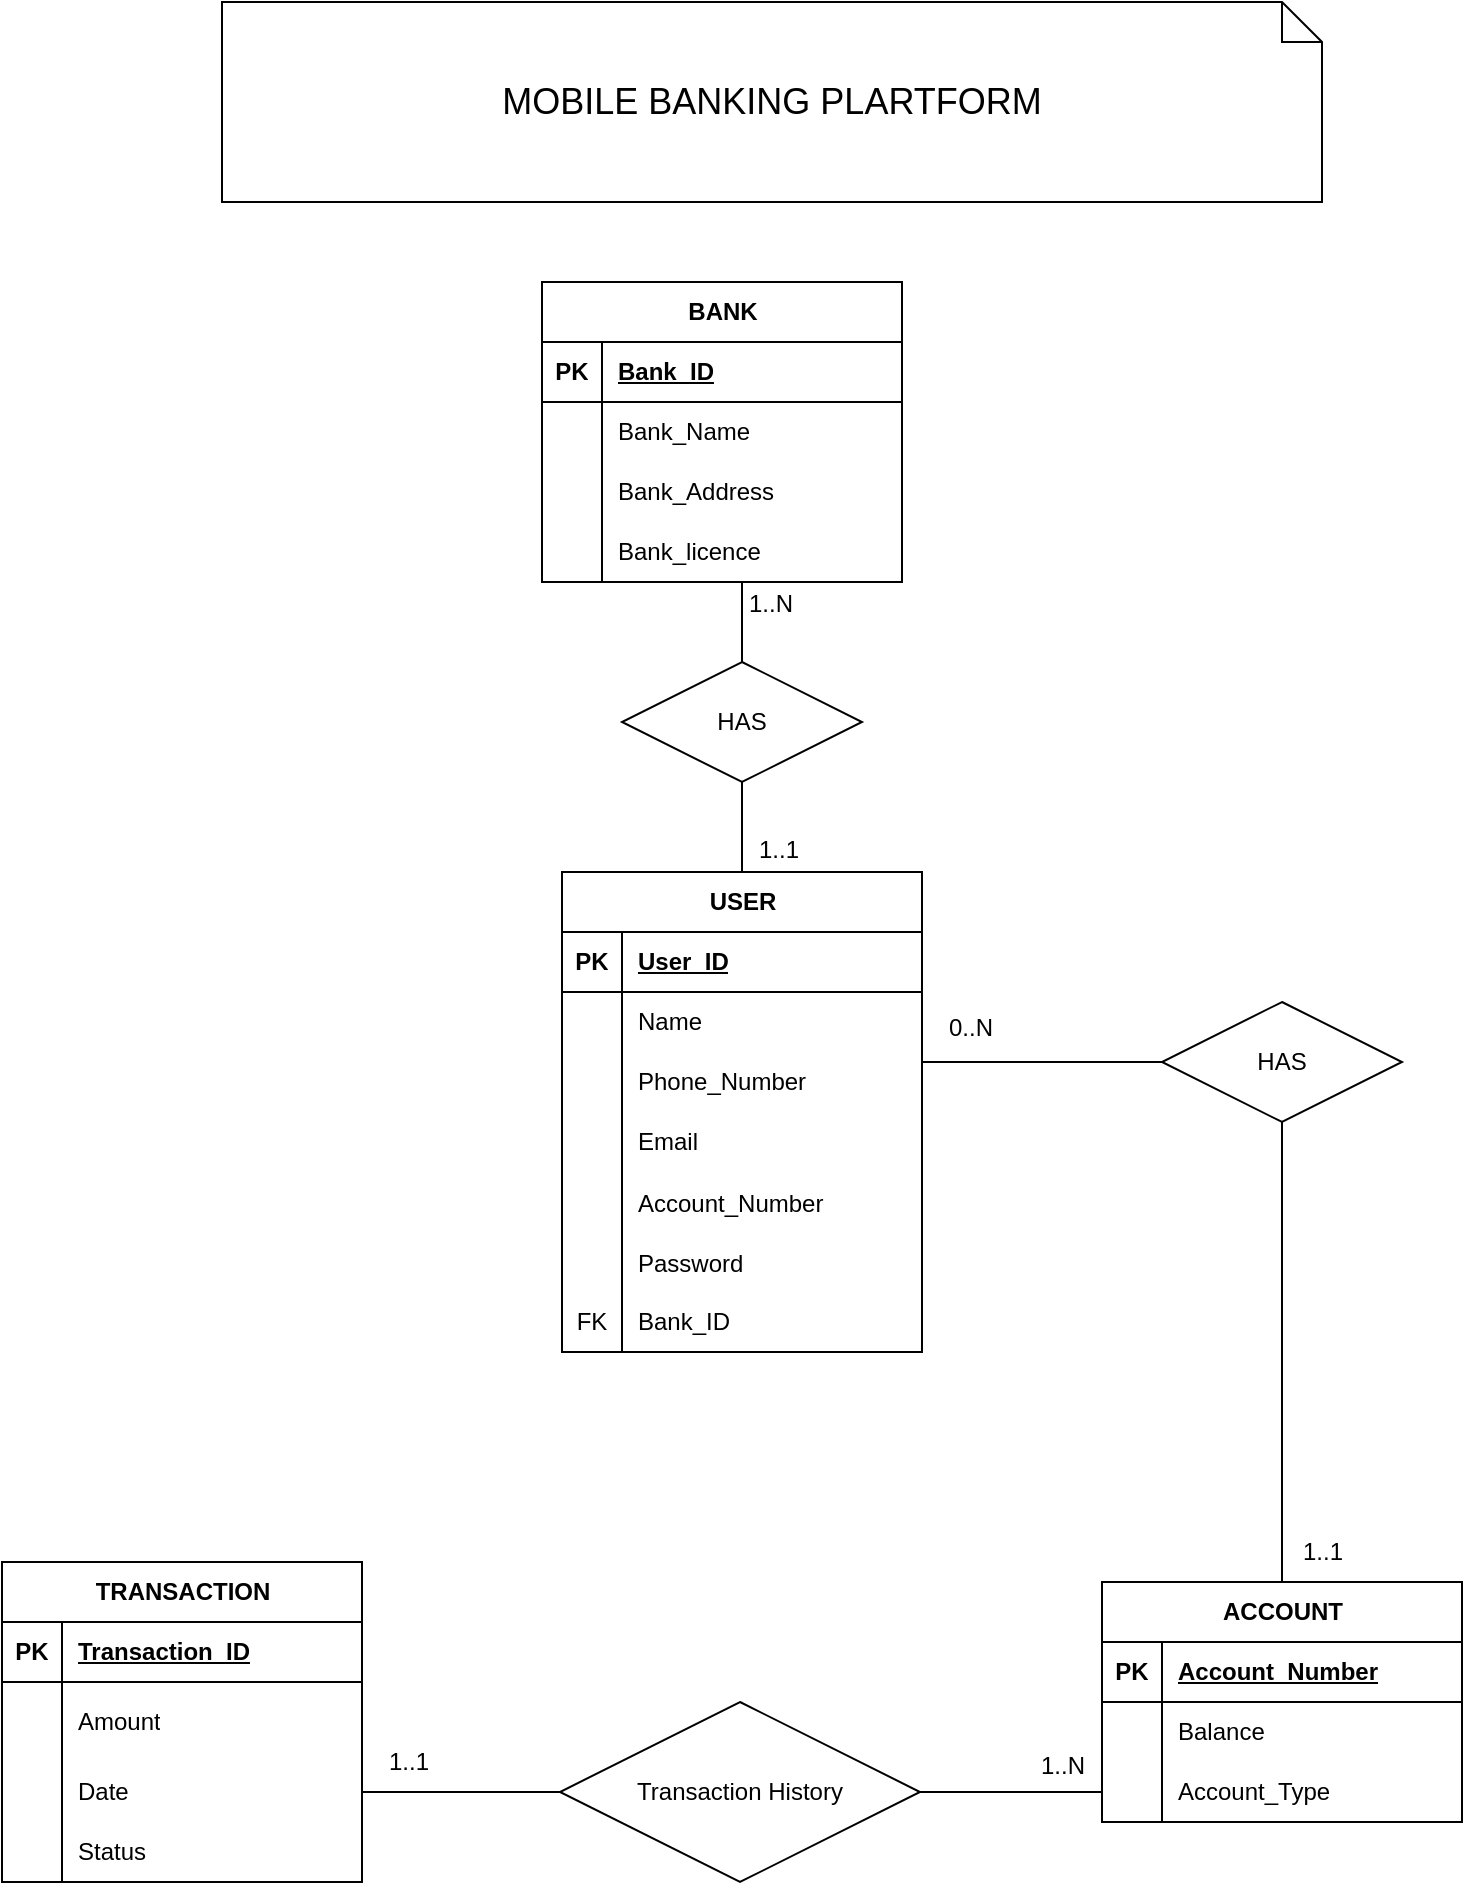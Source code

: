 <mxfile version="22.0.3" type="device">
  <diagram id="R2lEEEUBdFMjLlhIrx00" name="Page-1">
    <mxGraphModel dx="2220" dy="960" grid="1" gridSize="10" guides="1" tooltips="1" connect="1" arrows="1" fold="1" page="1" pageScale="1" pageWidth="850" pageHeight="1100" math="0" shadow="0" extFonts="Permanent Marker^https://fonts.googleapis.com/css?family=Permanent+Marker">
      <root>
        <mxCell id="0" />
        <mxCell id="1" parent="0" />
        <mxCell id="Q4eMaJO5JrYOlhaHq2st-14" value="TRANSACTION" style="shape=table;startSize=30;container=1;collapsible=1;childLayout=tableLayout;fixedRows=1;rowLines=0;fontStyle=1;align=center;resizeLast=1;html=1;" vertex="1" parent="1">
          <mxGeometry x="20" y="820" width="180" height="160" as="geometry" />
        </mxCell>
        <mxCell id="Q4eMaJO5JrYOlhaHq2st-15" value="" style="shape=tableRow;horizontal=0;startSize=0;swimlaneHead=0;swimlaneBody=0;fillColor=none;collapsible=0;dropTarget=0;points=[[0,0.5],[1,0.5]];portConstraint=eastwest;top=0;left=0;right=0;bottom=1;" vertex="1" parent="Q4eMaJO5JrYOlhaHq2st-14">
          <mxGeometry y="30" width="180" height="30" as="geometry" />
        </mxCell>
        <mxCell id="Q4eMaJO5JrYOlhaHq2st-16" value="PK" style="shape=partialRectangle;connectable=0;fillColor=none;top=0;left=0;bottom=0;right=0;fontStyle=1;overflow=hidden;whiteSpace=wrap;html=1;" vertex="1" parent="Q4eMaJO5JrYOlhaHq2st-15">
          <mxGeometry width="30" height="30" as="geometry">
            <mxRectangle width="30" height="30" as="alternateBounds" />
          </mxGeometry>
        </mxCell>
        <mxCell id="Q4eMaJO5JrYOlhaHq2st-17" value="Transaction_ID" style="shape=partialRectangle;connectable=0;fillColor=none;top=0;left=0;bottom=0;right=0;align=left;spacingLeft=6;fontStyle=5;overflow=hidden;whiteSpace=wrap;html=1;" vertex="1" parent="Q4eMaJO5JrYOlhaHq2st-15">
          <mxGeometry x="30" width="150" height="30" as="geometry">
            <mxRectangle width="150" height="30" as="alternateBounds" />
          </mxGeometry>
        </mxCell>
        <mxCell id="Q4eMaJO5JrYOlhaHq2st-18" value="" style="shape=tableRow;horizontal=0;startSize=0;swimlaneHead=0;swimlaneBody=0;fillColor=none;collapsible=0;dropTarget=0;points=[[0,0.5],[1,0.5]];portConstraint=eastwest;top=0;left=0;right=0;bottom=0;" vertex="1" parent="Q4eMaJO5JrYOlhaHq2st-14">
          <mxGeometry y="60" width="180" height="40" as="geometry" />
        </mxCell>
        <mxCell id="Q4eMaJO5JrYOlhaHq2st-19" value="" style="shape=partialRectangle;connectable=0;fillColor=none;top=0;left=0;bottom=0;right=0;editable=1;overflow=hidden;whiteSpace=wrap;html=1;" vertex="1" parent="Q4eMaJO5JrYOlhaHq2st-18">
          <mxGeometry width="30" height="40" as="geometry">
            <mxRectangle width="30" height="40" as="alternateBounds" />
          </mxGeometry>
        </mxCell>
        <mxCell id="Q4eMaJO5JrYOlhaHq2st-20" value="Amount" style="shape=partialRectangle;connectable=0;fillColor=none;top=0;left=0;bottom=0;right=0;align=left;spacingLeft=6;overflow=hidden;whiteSpace=wrap;html=1;" vertex="1" parent="Q4eMaJO5JrYOlhaHq2st-18">
          <mxGeometry x="30" width="150" height="40" as="geometry">
            <mxRectangle width="150" height="40" as="alternateBounds" />
          </mxGeometry>
        </mxCell>
        <mxCell id="Q4eMaJO5JrYOlhaHq2st-21" value="" style="shape=tableRow;horizontal=0;startSize=0;swimlaneHead=0;swimlaneBody=0;fillColor=none;collapsible=0;dropTarget=0;points=[[0,0.5],[1,0.5]];portConstraint=eastwest;top=0;left=0;right=0;bottom=0;" vertex="1" parent="Q4eMaJO5JrYOlhaHq2st-14">
          <mxGeometry y="100" width="180" height="30" as="geometry" />
        </mxCell>
        <mxCell id="Q4eMaJO5JrYOlhaHq2st-22" value="" style="shape=partialRectangle;connectable=0;fillColor=none;top=0;left=0;bottom=0;right=0;editable=1;overflow=hidden;whiteSpace=wrap;html=1;" vertex="1" parent="Q4eMaJO5JrYOlhaHq2st-21">
          <mxGeometry width="30" height="30" as="geometry">
            <mxRectangle width="30" height="30" as="alternateBounds" />
          </mxGeometry>
        </mxCell>
        <mxCell id="Q4eMaJO5JrYOlhaHq2st-23" value="Date" style="shape=partialRectangle;connectable=0;fillColor=none;top=0;left=0;bottom=0;right=0;align=left;spacingLeft=6;overflow=hidden;whiteSpace=wrap;html=1;" vertex="1" parent="Q4eMaJO5JrYOlhaHq2st-21">
          <mxGeometry x="30" width="150" height="30" as="geometry">
            <mxRectangle width="150" height="30" as="alternateBounds" />
          </mxGeometry>
        </mxCell>
        <mxCell id="Q4eMaJO5JrYOlhaHq2st-24" value="" style="shape=tableRow;horizontal=0;startSize=0;swimlaneHead=0;swimlaneBody=0;fillColor=none;collapsible=0;dropTarget=0;points=[[0,0.5],[1,0.5]];portConstraint=eastwest;top=0;left=0;right=0;bottom=0;" vertex="1" parent="Q4eMaJO5JrYOlhaHq2st-14">
          <mxGeometry y="130" width="180" height="30" as="geometry" />
        </mxCell>
        <mxCell id="Q4eMaJO5JrYOlhaHq2st-25" value="" style="shape=partialRectangle;connectable=0;fillColor=none;top=0;left=0;bottom=0;right=0;editable=1;overflow=hidden;whiteSpace=wrap;html=1;" vertex="1" parent="Q4eMaJO5JrYOlhaHq2st-24">
          <mxGeometry width="30" height="30" as="geometry">
            <mxRectangle width="30" height="30" as="alternateBounds" />
          </mxGeometry>
        </mxCell>
        <mxCell id="Q4eMaJO5JrYOlhaHq2st-26" value="Status" style="shape=partialRectangle;connectable=0;fillColor=none;top=0;left=0;bottom=0;right=0;align=left;spacingLeft=6;overflow=hidden;whiteSpace=wrap;html=1;" vertex="1" parent="Q4eMaJO5JrYOlhaHq2st-24">
          <mxGeometry x="30" width="150" height="30" as="geometry">
            <mxRectangle width="150" height="30" as="alternateBounds" />
          </mxGeometry>
        </mxCell>
        <mxCell id="Q4eMaJO5JrYOlhaHq2st-27" value="ACCOUNT" style="shape=table;startSize=30;container=1;collapsible=1;childLayout=tableLayout;fixedRows=1;rowLines=0;fontStyle=1;align=center;resizeLast=1;html=1;" vertex="1" parent="1">
          <mxGeometry x="570" y="830" width="180" height="120" as="geometry" />
        </mxCell>
        <mxCell id="Q4eMaJO5JrYOlhaHq2st-28" value="" style="shape=tableRow;horizontal=0;startSize=0;swimlaneHead=0;swimlaneBody=0;fillColor=none;collapsible=0;dropTarget=0;points=[[0,0.5],[1,0.5]];portConstraint=eastwest;top=0;left=0;right=0;bottom=1;" vertex="1" parent="Q4eMaJO5JrYOlhaHq2st-27">
          <mxGeometry y="30" width="180" height="30" as="geometry" />
        </mxCell>
        <mxCell id="Q4eMaJO5JrYOlhaHq2st-29" value="PK" style="shape=partialRectangle;connectable=0;fillColor=none;top=0;left=0;bottom=0;right=0;fontStyle=1;overflow=hidden;whiteSpace=wrap;html=1;" vertex="1" parent="Q4eMaJO5JrYOlhaHq2st-28">
          <mxGeometry width="30" height="30" as="geometry">
            <mxRectangle width="30" height="30" as="alternateBounds" />
          </mxGeometry>
        </mxCell>
        <mxCell id="Q4eMaJO5JrYOlhaHq2st-30" value="Account_Number" style="shape=partialRectangle;connectable=0;fillColor=none;top=0;left=0;bottom=0;right=0;align=left;spacingLeft=6;fontStyle=5;overflow=hidden;whiteSpace=wrap;html=1;" vertex="1" parent="Q4eMaJO5JrYOlhaHq2st-28">
          <mxGeometry x="30" width="150" height="30" as="geometry">
            <mxRectangle width="150" height="30" as="alternateBounds" />
          </mxGeometry>
        </mxCell>
        <mxCell id="Q4eMaJO5JrYOlhaHq2st-31" value="" style="shape=tableRow;horizontal=0;startSize=0;swimlaneHead=0;swimlaneBody=0;fillColor=none;collapsible=0;dropTarget=0;points=[[0,0.5],[1,0.5]];portConstraint=eastwest;top=0;left=0;right=0;bottom=0;" vertex="1" parent="Q4eMaJO5JrYOlhaHq2st-27">
          <mxGeometry y="60" width="180" height="30" as="geometry" />
        </mxCell>
        <mxCell id="Q4eMaJO5JrYOlhaHq2st-32" value="" style="shape=partialRectangle;connectable=0;fillColor=none;top=0;left=0;bottom=0;right=0;editable=1;overflow=hidden;whiteSpace=wrap;html=1;" vertex="1" parent="Q4eMaJO5JrYOlhaHq2st-31">
          <mxGeometry width="30" height="30" as="geometry">
            <mxRectangle width="30" height="30" as="alternateBounds" />
          </mxGeometry>
        </mxCell>
        <mxCell id="Q4eMaJO5JrYOlhaHq2st-33" value="Balance" style="shape=partialRectangle;connectable=0;fillColor=none;top=0;left=0;bottom=0;right=0;align=left;spacingLeft=6;overflow=hidden;whiteSpace=wrap;html=1;" vertex="1" parent="Q4eMaJO5JrYOlhaHq2st-31">
          <mxGeometry x="30" width="150" height="30" as="geometry">
            <mxRectangle width="150" height="30" as="alternateBounds" />
          </mxGeometry>
        </mxCell>
        <mxCell id="Q4eMaJO5JrYOlhaHq2st-34" value="" style="shape=tableRow;horizontal=0;startSize=0;swimlaneHead=0;swimlaneBody=0;fillColor=none;collapsible=0;dropTarget=0;points=[[0,0.5],[1,0.5]];portConstraint=eastwest;top=0;left=0;right=0;bottom=0;" vertex="1" parent="Q4eMaJO5JrYOlhaHq2st-27">
          <mxGeometry y="90" width="180" height="30" as="geometry" />
        </mxCell>
        <mxCell id="Q4eMaJO5JrYOlhaHq2st-35" value="" style="shape=partialRectangle;connectable=0;fillColor=none;top=0;left=0;bottom=0;right=0;editable=1;overflow=hidden;whiteSpace=wrap;html=1;" vertex="1" parent="Q4eMaJO5JrYOlhaHq2st-34">
          <mxGeometry width="30" height="30" as="geometry">
            <mxRectangle width="30" height="30" as="alternateBounds" />
          </mxGeometry>
        </mxCell>
        <mxCell id="Q4eMaJO5JrYOlhaHq2st-36" value="Account_Type" style="shape=partialRectangle;connectable=0;fillColor=none;top=0;left=0;bottom=0;right=0;align=left;spacingLeft=6;overflow=hidden;whiteSpace=wrap;html=1;" vertex="1" parent="Q4eMaJO5JrYOlhaHq2st-34">
          <mxGeometry x="30" width="150" height="30" as="geometry">
            <mxRectangle width="150" height="30" as="alternateBounds" />
          </mxGeometry>
        </mxCell>
        <mxCell id="Q4eMaJO5JrYOlhaHq2st-40" value="USER" style="shape=table;startSize=30;container=1;collapsible=1;childLayout=tableLayout;fixedRows=1;rowLines=0;fontStyle=1;align=center;resizeLast=1;html=1;" vertex="1" parent="1">
          <mxGeometry x="300" y="475" width="180" height="240" as="geometry" />
        </mxCell>
        <mxCell id="Q4eMaJO5JrYOlhaHq2st-41" value="" style="shape=tableRow;horizontal=0;startSize=0;swimlaneHead=0;swimlaneBody=0;fillColor=none;collapsible=0;dropTarget=0;points=[[0,0.5],[1,0.5]];portConstraint=eastwest;top=0;left=0;right=0;bottom=1;" vertex="1" parent="Q4eMaJO5JrYOlhaHq2st-40">
          <mxGeometry y="30" width="180" height="30" as="geometry" />
        </mxCell>
        <mxCell id="Q4eMaJO5JrYOlhaHq2st-42" value="PK" style="shape=partialRectangle;connectable=0;fillColor=none;top=0;left=0;bottom=0;right=0;fontStyle=1;overflow=hidden;whiteSpace=wrap;html=1;" vertex="1" parent="Q4eMaJO5JrYOlhaHq2st-41">
          <mxGeometry width="30" height="30" as="geometry">
            <mxRectangle width="30" height="30" as="alternateBounds" />
          </mxGeometry>
        </mxCell>
        <mxCell id="Q4eMaJO5JrYOlhaHq2st-43" value="User_ID" style="shape=partialRectangle;connectable=0;fillColor=none;top=0;left=0;bottom=0;right=0;align=left;spacingLeft=6;fontStyle=5;overflow=hidden;whiteSpace=wrap;html=1;" vertex="1" parent="Q4eMaJO5JrYOlhaHq2st-41">
          <mxGeometry x="30" width="150" height="30" as="geometry">
            <mxRectangle width="150" height="30" as="alternateBounds" />
          </mxGeometry>
        </mxCell>
        <mxCell id="Q4eMaJO5JrYOlhaHq2st-44" value="" style="shape=tableRow;horizontal=0;startSize=0;swimlaneHead=0;swimlaneBody=0;fillColor=none;collapsible=0;dropTarget=0;points=[[0,0.5],[1,0.5]];portConstraint=eastwest;top=0;left=0;right=0;bottom=0;" vertex="1" parent="Q4eMaJO5JrYOlhaHq2st-40">
          <mxGeometry y="60" width="180" height="30" as="geometry" />
        </mxCell>
        <mxCell id="Q4eMaJO5JrYOlhaHq2st-45" value="" style="shape=partialRectangle;connectable=0;fillColor=none;top=0;left=0;bottom=0;right=0;editable=1;overflow=hidden;whiteSpace=wrap;html=1;" vertex="1" parent="Q4eMaJO5JrYOlhaHq2st-44">
          <mxGeometry width="30" height="30" as="geometry">
            <mxRectangle width="30" height="30" as="alternateBounds" />
          </mxGeometry>
        </mxCell>
        <mxCell id="Q4eMaJO5JrYOlhaHq2st-46" value="Name" style="shape=partialRectangle;connectable=0;fillColor=none;top=0;left=0;bottom=0;right=0;align=left;spacingLeft=6;overflow=hidden;whiteSpace=wrap;html=1;" vertex="1" parent="Q4eMaJO5JrYOlhaHq2st-44">
          <mxGeometry x="30" width="150" height="30" as="geometry">
            <mxRectangle width="150" height="30" as="alternateBounds" />
          </mxGeometry>
        </mxCell>
        <mxCell id="Q4eMaJO5JrYOlhaHq2st-47" value="" style="shape=tableRow;horizontal=0;startSize=0;swimlaneHead=0;swimlaneBody=0;fillColor=none;collapsible=0;dropTarget=0;points=[[0,0.5],[1,0.5]];portConstraint=eastwest;top=0;left=0;right=0;bottom=0;" vertex="1" parent="Q4eMaJO5JrYOlhaHq2st-40">
          <mxGeometry y="90" width="180" height="30" as="geometry" />
        </mxCell>
        <mxCell id="Q4eMaJO5JrYOlhaHq2st-48" value="" style="shape=partialRectangle;connectable=0;fillColor=none;top=0;left=0;bottom=0;right=0;editable=1;overflow=hidden;whiteSpace=wrap;html=1;" vertex="1" parent="Q4eMaJO5JrYOlhaHq2st-47">
          <mxGeometry width="30" height="30" as="geometry">
            <mxRectangle width="30" height="30" as="alternateBounds" />
          </mxGeometry>
        </mxCell>
        <mxCell id="Q4eMaJO5JrYOlhaHq2st-49" value="Phone_Number" style="shape=partialRectangle;connectable=0;fillColor=none;top=0;left=0;bottom=0;right=0;align=left;spacingLeft=6;overflow=hidden;whiteSpace=wrap;html=1;" vertex="1" parent="Q4eMaJO5JrYOlhaHq2st-47">
          <mxGeometry x="30" width="150" height="30" as="geometry">
            <mxRectangle width="150" height="30" as="alternateBounds" />
          </mxGeometry>
        </mxCell>
        <mxCell id="Q4eMaJO5JrYOlhaHq2st-50" value="" style="shape=tableRow;horizontal=0;startSize=0;swimlaneHead=0;swimlaneBody=0;fillColor=none;collapsible=0;dropTarget=0;points=[[0,0.5],[1,0.5]];portConstraint=eastwest;top=0;left=0;right=0;bottom=0;" vertex="1" parent="Q4eMaJO5JrYOlhaHq2st-40">
          <mxGeometry y="120" width="180" height="30" as="geometry" />
        </mxCell>
        <mxCell id="Q4eMaJO5JrYOlhaHq2st-51" value="" style="shape=partialRectangle;connectable=0;fillColor=none;top=0;left=0;bottom=0;right=0;editable=1;overflow=hidden;whiteSpace=wrap;html=1;" vertex="1" parent="Q4eMaJO5JrYOlhaHq2st-50">
          <mxGeometry width="30" height="30" as="geometry">
            <mxRectangle width="30" height="30" as="alternateBounds" />
          </mxGeometry>
        </mxCell>
        <mxCell id="Q4eMaJO5JrYOlhaHq2st-52" value="Email" style="shape=partialRectangle;connectable=0;fillColor=none;top=0;left=0;bottom=0;right=0;align=left;spacingLeft=6;overflow=hidden;whiteSpace=wrap;html=1;" vertex="1" parent="Q4eMaJO5JrYOlhaHq2st-50">
          <mxGeometry x="30" width="150" height="30" as="geometry">
            <mxRectangle width="150" height="30" as="alternateBounds" />
          </mxGeometry>
        </mxCell>
        <mxCell id="Q4eMaJO5JrYOlhaHq2st-79" value="" style="shape=tableRow;horizontal=0;startSize=0;swimlaneHead=0;swimlaneBody=0;fillColor=none;collapsible=0;dropTarget=0;points=[[0,0.5],[1,0.5]];portConstraint=eastwest;top=0;left=0;right=0;bottom=0;" vertex="1" parent="Q4eMaJO5JrYOlhaHq2st-40">
          <mxGeometry y="150" width="180" height="30" as="geometry" />
        </mxCell>
        <mxCell id="Q4eMaJO5JrYOlhaHq2st-80" value="" style="shape=partialRectangle;connectable=0;fillColor=none;top=0;left=0;bottom=0;right=0;editable=1;overflow=hidden;" vertex="1" parent="Q4eMaJO5JrYOlhaHq2st-79">
          <mxGeometry width="30" height="30" as="geometry">
            <mxRectangle width="30" height="30" as="alternateBounds" />
          </mxGeometry>
        </mxCell>
        <mxCell id="Q4eMaJO5JrYOlhaHq2st-81" value="Account_Number" style="shape=partialRectangle;connectable=0;fillColor=none;top=0;left=0;bottom=0;right=0;align=left;spacingLeft=6;overflow=hidden;" vertex="1" parent="Q4eMaJO5JrYOlhaHq2st-79">
          <mxGeometry x="30" width="150" height="30" as="geometry">
            <mxRectangle width="150" height="30" as="alternateBounds" />
          </mxGeometry>
        </mxCell>
        <mxCell id="Q4eMaJO5JrYOlhaHq2st-83" value="" style="shape=tableRow;horizontal=0;startSize=0;swimlaneHead=0;swimlaneBody=0;fillColor=none;collapsible=0;dropTarget=0;points=[[0,0.5],[1,0.5]];portConstraint=eastwest;top=0;left=0;right=0;bottom=0;" vertex="1" parent="Q4eMaJO5JrYOlhaHq2st-40">
          <mxGeometry y="180" width="180" height="30" as="geometry" />
        </mxCell>
        <mxCell id="Q4eMaJO5JrYOlhaHq2st-84" value="" style="shape=partialRectangle;connectable=0;fillColor=none;top=0;left=0;bottom=0;right=0;editable=1;overflow=hidden;" vertex="1" parent="Q4eMaJO5JrYOlhaHq2st-83">
          <mxGeometry width="30" height="30" as="geometry">
            <mxRectangle width="30" height="30" as="alternateBounds" />
          </mxGeometry>
        </mxCell>
        <mxCell id="Q4eMaJO5JrYOlhaHq2st-85" value="Password" style="shape=partialRectangle;connectable=0;fillColor=none;top=0;left=0;bottom=0;right=0;align=left;spacingLeft=6;overflow=hidden;" vertex="1" parent="Q4eMaJO5JrYOlhaHq2st-83">
          <mxGeometry x="30" width="150" height="30" as="geometry">
            <mxRectangle width="150" height="30" as="alternateBounds" />
          </mxGeometry>
        </mxCell>
        <mxCell id="Q4eMaJO5JrYOlhaHq2st-91" value="" style="shape=tableRow;horizontal=0;startSize=0;swimlaneHead=0;swimlaneBody=0;fillColor=none;collapsible=0;dropTarget=0;points=[[0,0.5],[1,0.5]];portConstraint=eastwest;top=0;left=0;right=0;bottom=0;" vertex="1" parent="Q4eMaJO5JrYOlhaHq2st-40">
          <mxGeometry y="210" width="180" height="30" as="geometry" />
        </mxCell>
        <mxCell id="Q4eMaJO5JrYOlhaHq2st-92" value="FK" style="shape=partialRectangle;connectable=0;fillColor=none;top=0;left=0;bottom=0;right=0;fontStyle=0;overflow=hidden;whiteSpace=wrap;html=1;" vertex="1" parent="Q4eMaJO5JrYOlhaHq2st-91">
          <mxGeometry width="30" height="30" as="geometry">
            <mxRectangle width="30" height="30" as="alternateBounds" />
          </mxGeometry>
        </mxCell>
        <mxCell id="Q4eMaJO5JrYOlhaHq2st-93" value="Bank_ID" style="shape=partialRectangle;connectable=0;fillColor=none;top=0;left=0;bottom=0;right=0;align=left;spacingLeft=6;fontStyle=0;overflow=hidden;whiteSpace=wrap;html=1;" vertex="1" parent="Q4eMaJO5JrYOlhaHq2st-91">
          <mxGeometry x="30" width="150" height="30" as="geometry">
            <mxRectangle width="150" height="30" as="alternateBounds" />
          </mxGeometry>
        </mxCell>
        <mxCell id="Q4eMaJO5JrYOlhaHq2st-1" value="BANK" style="shape=table;startSize=30;container=1;collapsible=1;childLayout=tableLayout;fixedRows=1;rowLines=0;fontStyle=1;align=center;resizeLast=1;html=1;" vertex="1" parent="1">
          <mxGeometry x="290" y="180" width="180" height="150" as="geometry" />
        </mxCell>
        <mxCell id="Q4eMaJO5JrYOlhaHq2st-2" value="" style="shape=tableRow;horizontal=0;startSize=0;swimlaneHead=0;swimlaneBody=0;fillColor=none;collapsible=0;dropTarget=0;points=[[0,0.5],[1,0.5]];portConstraint=eastwest;top=0;left=0;right=0;bottom=1;" vertex="1" parent="Q4eMaJO5JrYOlhaHq2st-1">
          <mxGeometry y="30" width="180" height="30" as="geometry" />
        </mxCell>
        <mxCell id="Q4eMaJO5JrYOlhaHq2st-3" value="PK" style="shape=partialRectangle;connectable=0;fillColor=none;top=0;left=0;bottom=0;right=0;fontStyle=1;overflow=hidden;whiteSpace=wrap;html=1;" vertex="1" parent="Q4eMaJO5JrYOlhaHq2st-2">
          <mxGeometry width="30" height="30" as="geometry">
            <mxRectangle width="30" height="30" as="alternateBounds" />
          </mxGeometry>
        </mxCell>
        <mxCell id="Q4eMaJO5JrYOlhaHq2st-4" value="Bank_ID" style="shape=partialRectangle;connectable=0;fillColor=none;top=0;left=0;bottom=0;right=0;align=left;spacingLeft=6;fontStyle=5;overflow=hidden;whiteSpace=wrap;html=1;" vertex="1" parent="Q4eMaJO5JrYOlhaHq2st-2">
          <mxGeometry x="30" width="150" height="30" as="geometry">
            <mxRectangle width="150" height="30" as="alternateBounds" />
          </mxGeometry>
        </mxCell>
        <mxCell id="Q4eMaJO5JrYOlhaHq2st-5" value="" style="shape=tableRow;horizontal=0;startSize=0;swimlaneHead=0;swimlaneBody=0;fillColor=none;collapsible=0;dropTarget=0;points=[[0,0.5],[1,0.5]];portConstraint=eastwest;top=0;left=0;right=0;bottom=0;" vertex="1" parent="Q4eMaJO5JrYOlhaHq2st-1">
          <mxGeometry y="60" width="180" height="30" as="geometry" />
        </mxCell>
        <mxCell id="Q4eMaJO5JrYOlhaHq2st-6" value="" style="shape=partialRectangle;connectable=0;fillColor=none;top=0;left=0;bottom=0;right=0;editable=1;overflow=hidden;whiteSpace=wrap;html=1;" vertex="1" parent="Q4eMaJO5JrYOlhaHq2st-5">
          <mxGeometry width="30" height="30" as="geometry">
            <mxRectangle width="30" height="30" as="alternateBounds" />
          </mxGeometry>
        </mxCell>
        <mxCell id="Q4eMaJO5JrYOlhaHq2st-7" value="Bank_Name" style="shape=partialRectangle;connectable=0;fillColor=none;top=0;left=0;bottom=0;right=0;align=left;spacingLeft=6;overflow=hidden;whiteSpace=wrap;html=1;" vertex="1" parent="Q4eMaJO5JrYOlhaHq2st-5">
          <mxGeometry x="30" width="150" height="30" as="geometry">
            <mxRectangle width="150" height="30" as="alternateBounds" />
          </mxGeometry>
        </mxCell>
        <mxCell id="Q4eMaJO5JrYOlhaHq2st-8" value="" style="shape=tableRow;horizontal=0;startSize=0;swimlaneHead=0;swimlaneBody=0;fillColor=none;collapsible=0;dropTarget=0;points=[[0,0.5],[1,0.5]];portConstraint=eastwest;top=0;left=0;right=0;bottom=0;" vertex="1" parent="Q4eMaJO5JrYOlhaHq2st-1">
          <mxGeometry y="90" width="180" height="30" as="geometry" />
        </mxCell>
        <mxCell id="Q4eMaJO5JrYOlhaHq2st-9" value="" style="shape=partialRectangle;connectable=0;fillColor=none;top=0;left=0;bottom=0;right=0;editable=1;overflow=hidden;whiteSpace=wrap;html=1;" vertex="1" parent="Q4eMaJO5JrYOlhaHq2st-8">
          <mxGeometry width="30" height="30" as="geometry">
            <mxRectangle width="30" height="30" as="alternateBounds" />
          </mxGeometry>
        </mxCell>
        <mxCell id="Q4eMaJO5JrYOlhaHq2st-10" value="Bank_Address" style="shape=partialRectangle;connectable=0;fillColor=none;top=0;left=0;bottom=0;right=0;align=left;spacingLeft=6;overflow=hidden;whiteSpace=wrap;html=1;" vertex="1" parent="Q4eMaJO5JrYOlhaHq2st-8">
          <mxGeometry x="30" width="150" height="30" as="geometry">
            <mxRectangle width="150" height="30" as="alternateBounds" />
          </mxGeometry>
        </mxCell>
        <mxCell id="Q4eMaJO5JrYOlhaHq2st-11" value="" style="shape=tableRow;horizontal=0;startSize=0;swimlaneHead=0;swimlaneBody=0;fillColor=none;collapsible=0;dropTarget=0;points=[[0,0.5],[1,0.5]];portConstraint=eastwest;top=0;left=0;right=0;bottom=0;" vertex="1" parent="Q4eMaJO5JrYOlhaHq2st-1">
          <mxGeometry y="120" width="180" height="30" as="geometry" />
        </mxCell>
        <mxCell id="Q4eMaJO5JrYOlhaHq2st-12" value="" style="shape=partialRectangle;connectable=0;fillColor=none;top=0;left=0;bottom=0;right=0;editable=1;overflow=hidden;whiteSpace=wrap;html=1;" vertex="1" parent="Q4eMaJO5JrYOlhaHq2st-11">
          <mxGeometry width="30" height="30" as="geometry">
            <mxRectangle width="30" height="30" as="alternateBounds" />
          </mxGeometry>
        </mxCell>
        <mxCell id="Q4eMaJO5JrYOlhaHq2st-13" value="Bank_licence" style="shape=partialRectangle;connectable=0;fillColor=none;top=0;left=0;bottom=0;right=0;align=left;spacingLeft=6;overflow=hidden;whiteSpace=wrap;html=1;" vertex="1" parent="Q4eMaJO5JrYOlhaHq2st-11">
          <mxGeometry x="30" width="150" height="30" as="geometry">
            <mxRectangle width="150" height="30" as="alternateBounds" />
          </mxGeometry>
        </mxCell>
        <mxCell id="Q4eMaJO5JrYOlhaHq2st-54" value="&lt;font style=&quot;font-size: 18px;&quot;&gt;MOBILE BANKING PLARTFORM&lt;/font&gt;" style="shape=note;size=20;whiteSpace=wrap;html=1;" vertex="1" parent="1">
          <mxGeometry x="130" y="40" width="550" height="100" as="geometry" />
        </mxCell>
        <mxCell id="Q4eMaJO5JrYOlhaHq2st-55" value="" style="endArrow=none;html=1;rounded=0;entryX=0.5;entryY=0;entryDx=0;entryDy=0;" edge="1" parent="1" target="Q4eMaJO5JrYOlhaHq2st-56">
          <mxGeometry relative="1" as="geometry">
            <mxPoint x="390" y="330" as="sourcePoint" />
            <mxPoint x="380" y="380" as="targetPoint" />
          </mxGeometry>
        </mxCell>
        <mxCell id="Q4eMaJO5JrYOlhaHq2st-56" value="HAS" style="shape=rhombus;perimeter=rhombusPerimeter;whiteSpace=wrap;html=1;align=center;" vertex="1" parent="1">
          <mxGeometry x="330" y="370" width="120" height="60" as="geometry" />
        </mxCell>
        <mxCell id="Q4eMaJO5JrYOlhaHq2st-57" value="HAS" style="shape=rhombus;perimeter=rhombusPerimeter;whiteSpace=wrap;html=1;align=center;" vertex="1" parent="1">
          <mxGeometry x="600" y="540" width="120" height="60" as="geometry" />
        </mxCell>
        <mxCell id="Q4eMaJO5JrYOlhaHq2st-59" value="" style="endArrow=none;html=1;rounded=0;entryX=0.5;entryY=0;entryDx=0;entryDy=0;" edge="1" parent="1" target="Q4eMaJO5JrYOlhaHq2st-40">
          <mxGeometry relative="1" as="geometry">
            <mxPoint x="390" y="430" as="sourcePoint" />
            <mxPoint x="510" y="430" as="targetPoint" />
          </mxGeometry>
        </mxCell>
        <mxCell id="Q4eMaJO5JrYOlhaHq2st-60" value="1..N" style="text;html=1;align=center;verticalAlign=middle;resizable=0;points=[];autosize=1;strokeColor=none;fillColor=none;" vertex="1" parent="1">
          <mxGeometry x="379" y="326" width="50" height="30" as="geometry" />
        </mxCell>
        <mxCell id="Q4eMaJO5JrYOlhaHq2st-61" value="1..1" style="text;html=1;align=center;verticalAlign=middle;resizable=0;points=[];autosize=1;strokeColor=none;fillColor=none;" vertex="1" parent="1">
          <mxGeometry x="388" y="449" width="40" height="30" as="geometry" />
        </mxCell>
        <mxCell id="Q4eMaJO5JrYOlhaHq2st-62" value="" style="endArrow=none;html=1;rounded=0;" edge="1" parent="1">
          <mxGeometry relative="1" as="geometry">
            <mxPoint x="480" y="570" as="sourcePoint" />
            <mxPoint x="600" y="570" as="targetPoint" />
          </mxGeometry>
        </mxCell>
        <mxCell id="Q4eMaJO5JrYOlhaHq2st-66" value="" style="endArrow=none;html=1;rounded=0;exitX=0.5;exitY=1;exitDx=0;exitDy=0;entryX=0.5;entryY=0;entryDx=0;entryDy=0;" edge="1" parent="1" source="Q4eMaJO5JrYOlhaHq2st-57" target="Q4eMaJO5JrYOlhaHq2st-27">
          <mxGeometry relative="1" as="geometry">
            <mxPoint x="660" y="640" as="sourcePoint" />
            <mxPoint x="820" y="640" as="targetPoint" />
          </mxGeometry>
        </mxCell>
        <mxCell id="Q4eMaJO5JrYOlhaHq2st-70" value="" style="endArrow=none;html=1;rounded=0;exitX=1;exitY=0.5;exitDx=0;exitDy=0;entryX=0;entryY=0.5;entryDx=0;entryDy=0;" edge="1" parent="1" source="Q4eMaJO5JrYOlhaHq2st-21" target="Q4eMaJO5JrYOlhaHq2st-71">
          <mxGeometry relative="1" as="geometry">
            <mxPoint x="260" y="760" as="sourcePoint" />
            <mxPoint x="360" y="795" as="targetPoint" />
          </mxGeometry>
        </mxCell>
        <mxCell id="Q4eMaJO5JrYOlhaHq2st-71" value="Transaction History" style="shape=rhombus;perimeter=rhombusPerimeter;whiteSpace=wrap;html=1;align=center;" vertex="1" parent="1">
          <mxGeometry x="299" y="890" width="180" height="90" as="geometry" />
        </mxCell>
        <mxCell id="Q4eMaJO5JrYOlhaHq2st-72" value="" style="endArrow=none;html=1;rounded=0;exitX=1;exitY=0.5;exitDx=0;exitDy=0;entryX=0;entryY=0.5;entryDx=0;entryDy=0;" edge="1" parent="1" source="Q4eMaJO5JrYOlhaHq2st-71" target="Q4eMaJO5JrYOlhaHq2st-34">
          <mxGeometry relative="1" as="geometry">
            <mxPoint x="430" y="790" as="sourcePoint" />
            <mxPoint x="590" y="790" as="targetPoint" />
          </mxGeometry>
        </mxCell>
        <mxCell id="Q4eMaJO5JrYOlhaHq2st-74" value="0..N" style="text;html=1;align=center;verticalAlign=middle;resizable=0;points=[];autosize=1;strokeColor=none;fillColor=none;" vertex="1" parent="1">
          <mxGeometry x="479" y="538" width="50" height="30" as="geometry" />
        </mxCell>
        <mxCell id="Q4eMaJO5JrYOlhaHq2st-75" value="1..1" style="text;html=1;align=center;verticalAlign=middle;resizable=0;points=[];autosize=1;strokeColor=none;fillColor=none;" vertex="1" parent="1">
          <mxGeometry x="660" y="800" width="40" height="30" as="geometry" />
        </mxCell>
        <mxCell id="Q4eMaJO5JrYOlhaHq2st-76" value="1..1" style="text;html=1;align=center;verticalAlign=middle;resizable=0;points=[];autosize=1;strokeColor=none;fillColor=none;" vertex="1" parent="1">
          <mxGeometry x="203" y="905" width="40" height="30" as="geometry" />
        </mxCell>
        <mxCell id="Q4eMaJO5JrYOlhaHq2st-77" value="1..N" style="text;html=1;align=center;verticalAlign=middle;resizable=0;points=[];autosize=1;strokeColor=none;fillColor=none;" vertex="1" parent="1">
          <mxGeometry x="525" y="907" width="50" height="30" as="geometry" />
        </mxCell>
      </root>
    </mxGraphModel>
  </diagram>
</mxfile>
